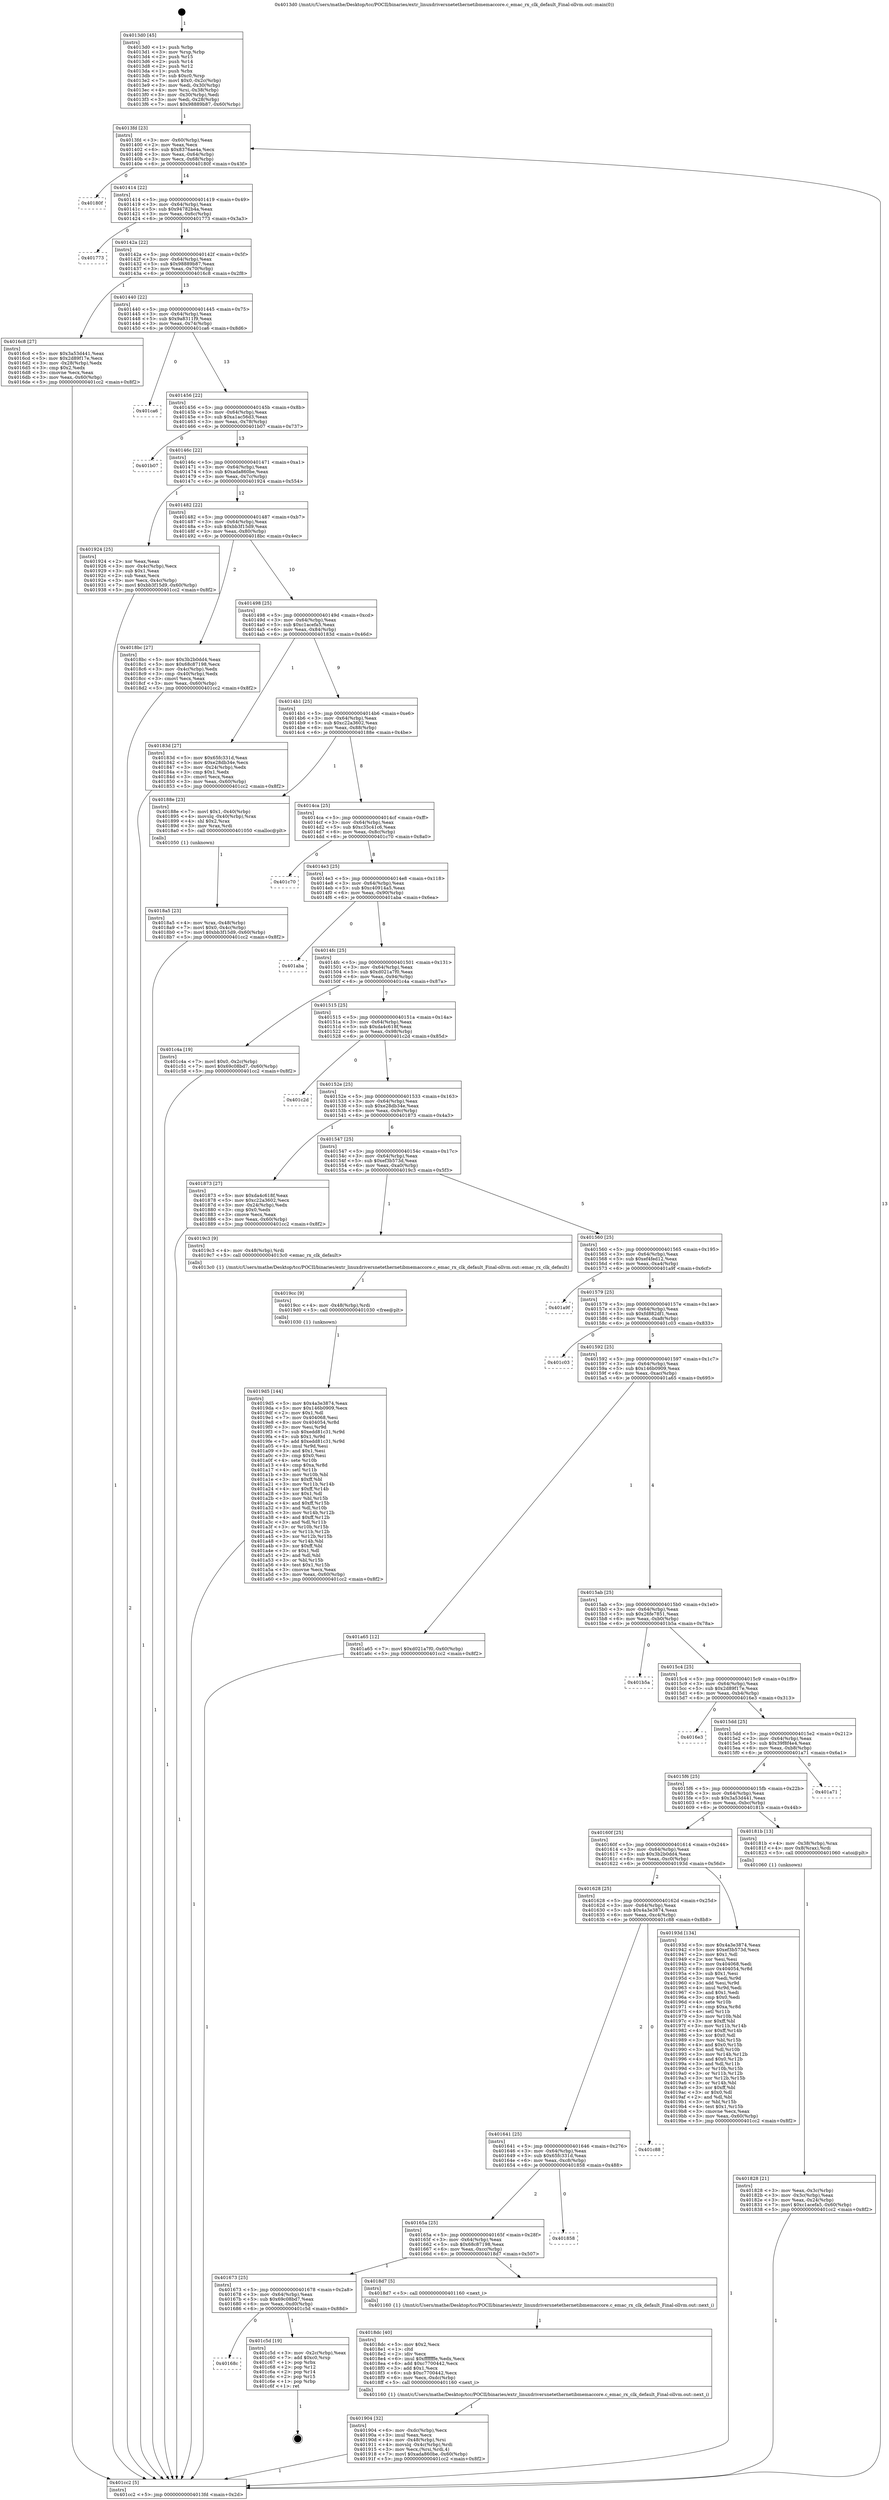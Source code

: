 digraph "0x4013d0" {
  label = "0x4013d0 (/mnt/c/Users/mathe/Desktop/tcc/POCII/binaries/extr_linuxdriversnetethernetibmemaccore.c_emac_rx_clk_default_Final-ollvm.out::main(0))"
  labelloc = "t"
  node[shape=record]

  Entry [label="",width=0.3,height=0.3,shape=circle,fillcolor=black,style=filled]
  "0x4013fd" [label="{
     0x4013fd [23]\l
     | [instrs]\l
     &nbsp;&nbsp;0x4013fd \<+3\>: mov -0x60(%rbp),%eax\l
     &nbsp;&nbsp;0x401400 \<+2\>: mov %eax,%ecx\l
     &nbsp;&nbsp;0x401402 \<+6\>: sub $0x8376ae4a,%ecx\l
     &nbsp;&nbsp;0x401408 \<+3\>: mov %eax,-0x64(%rbp)\l
     &nbsp;&nbsp;0x40140b \<+3\>: mov %ecx,-0x68(%rbp)\l
     &nbsp;&nbsp;0x40140e \<+6\>: je 000000000040180f \<main+0x43f\>\l
  }"]
  "0x40180f" [label="{
     0x40180f\l
  }", style=dashed]
  "0x401414" [label="{
     0x401414 [22]\l
     | [instrs]\l
     &nbsp;&nbsp;0x401414 \<+5\>: jmp 0000000000401419 \<main+0x49\>\l
     &nbsp;&nbsp;0x401419 \<+3\>: mov -0x64(%rbp),%eax\l
     &nbsp;&nbsp;0x40141c \<+5\>: sub $0x94782b4a,%eax\l
     &nbsp;&nbsp;0x401421 \<+3\>: mov %eax,-0x6c(%rbp)\l
     &nbsp;&nbsp;0x401424 \<+6\>: je 0000000000401773 \<main+0x3a3\>\l
  }"]
  Exit [label="",width=0.3,height=0.3,shape=circle,fillcolor=black,style=filled,peripheries=2]
  "0x401773" [label="{
     0x401773\l
  }", style=dashed]
  "0x40142a" [label="{
     0x40142a [22]\l
     | [instrs]\l
     &nbsp;&nbsp;0x40142a \<+5\>: jmp 000000000040142f \<main+0x5f\>\l
     &nbsp;&nbsp;0x40142f \<+3\>: mov -0x64(%rbp),%eax\l
     &nbsp;&nbsp;0x401432 \<+5\>: sub $0x98889b87,%eax\l
     &nbsp;&nbsp;0x401437 \<+3\>: mov %eax,-0x70(%rbp)\l
     &nbsp;&nbsp;0x40143a \<+6\>: je 00000000004016c8 \<main+0x2f8\>\l
  }"]
  "0x40168c" [label="{
     0x40168c\l
  }", style=dashed]
  "0x4016c8" [label="{
     0x4016c8 [27]\l
     | [instrs]\l
     &nbsp;&nbsp;0x4016c8 \<+5\>: mov $0x3a53d441,%eax\l
     &nbsp;&nbsp;0x4016cd \<+5\>: mov $0x2d89f17e,%ecx\l
     &nbsp;&nbsp;0x4016d2 \<+3\>: mov -0x28(%rbp),%edx\l
     &nbsp;&nbsp;0x4016d5 \<+3\>: cmp $0x2,%edx\l
     &nbsp;&nbsp;0x4016d8 \<+3\>: cmovne %ecx,%eax\l
     &nbsp;&nbsp;0x4016db \<+3\>: mov %eax,-0x60(%rbp)\l
     &nbsp;&nbsp;0x4016de \<+5\>: jmp 0000000000401cc2 \<main+0x8f2\>\l
  }"]
  "0x401440" [label="{
     0x401440 [22]\l
     | [instrs]\l
     &nbsp;&nbsp;0x401440 \<+5\>: jmp 0000000000401445 \<main+0x75\>\l
     &nbsp;&nbsp;0x401445 \<+3\>: mov -0x64(%rbp),%eax\l
     &nbsp;&nbsp;0x401448 \<+5\>: sub $0x9a8311f9,%eax\l
     &nbsp;&nbsp;0x40144d \<+3\>: mov %eax,-0x74(%rbp)\l
     &nbsp;&nbsp;0x401450 \<+6\>: je 0000000000401ca6 \<main+0x8d6\>\l
  }"]
  "0x401cc2" [label="{
     0x401cc2 [5]\l
     | [instrs]\l
     &nbsp;&nbsp;0x401cc2 \<+5\>: jmp 00000000004013fd \<main+0x2d\>\l
  }"]
  "0x4013d0" [label="{
     0x4013d0 [45]\l
     | [instrs]\l
     &nbsp;&nbsp;0x4013d0 \<+1\>: push %rbp\l
     &nbsp;&nbsp;0x4013d1 \<+3\>: mov %rsp,%rbp\l
     &nbsp;&nbsp;0x4013d4 \<+2\>: push %r15\l
     &nbsp;&nbsp;0x4013d6 \<+2\>: push %r14\l
     &nbsp;&nbsp;0x4013d8 \<+2\>: push %r12\l
     &nbsp;&nbsp;0x4013da \<+1\>: push %rbx\l
     &nbsp;&nbsp;0x4013db \<+7\>: sub $0xc0,%rsp\l
     &nbsp;&nbsp;0x4013e2 \<+7\>: movl $0x0,-0x2c(%rbp)\l
     &nbsp;&nbsp;0x4013e9 \<+3\>: mov %edi,-0x30(%rbp)\l
     &nbsp;&nbsp;0x4013ec \<+4\>: mov %rsi,-0x38(%rbp)\l
     &nbsp;&nbsp;0x4013f0 \<+3\>: mov -0x30(%rbp),%edi\l
     &nbsp;&nbsp;0x4013f3 \<+3\>: mov %edi,-0x28(%rbp)\l
     &nbsp;&nbsp;0x4013f6 \<+7\>: movl $0x98889b87,-0x60(%rbp)\l
  }"]
  "0x401c5d" [label="{
     0x401c5d [19]\l
     | [instrs]\l
     &nbsp;&nbsp;0x401c5d \<+3\>: mov -0x2c(%rbp),%eax\l
     &nbsp;&nbsp;0x401c60 \<+7\>: add $0xc0,%rsp\l
     &nbsp;&nbsp;0x401c67 \<+1\>: pop %rbx\l
     &nbsp;&nbsp;0x401c68 \<+2\>: pop %r12\l
     &nbsp;&nbsp;0x401c6a \<+2\>: pop %r14\l
     &nbsp;&nbsp;0x401c6c \<+2\>: pop %r15\l
     &nbsp;&nbsp;0x401c6e \<+1\>: pop %rbp\l
     &nbsp;&nbsp;0x401c6f \<+1\>: ret\l
  }"]
  "0x401ca6" [label="{
     0x401ca6\l
  }", style=dashed]
  "0x401456" [label="{
     0x401456 [22]\l
     | [instrs]\l
     &nbsp;&nbsp;0x401456 \<+5\>: jmp 000000000040145b \<main+0x8b\>\l
     &nbsp;&nbsp;0x40145b \<+3\>: mov -0x64(%rbp),%eax\l
     &nbsp;&nbsp;0x40145e \<+5\>: sub $0xa1ac56d3,%eax\l
     &nbsp;&nbsp;0x401463 \<+3\>: mov %eax,-0x78(%rbp)\l
     &nbsp;&nbsp;0x401466 \<+6\>: je 0000000000401b07 \<main+0x737\>\l
  }"]
  "0x4019d5" [label="{
     0x4019d5 [144]\l
     | [instrs]\l
     &nbsp;&nbsp;0x4019d5 \<+5\>: mov $0x4a3e3874,%eax\l
     &nbsp;&nbsp;0x4019da \<+5\>: mov $0x146b0909,%ecx\l
     &nbsp;&nbsp;0x4019df \<+2\>: mov $0x1,%dl\l
     &nbsp;&nbsp;0x4019e1 \<+7\>: mov 0x404068,%esi\l
     &nbsp;&nbsp;0x4019e8 \<+8\>: mov 0x404054,%r8d\l
     &nbsp;&nbsp;0x4019f0 \<+3\>: mov %esi,%r9d\l
     &nbsp;&nbsp;0x4019f3 \<+7\>: sub $0xedd81c31,%r9d\l
     &nbsp;&nbsp;0x4019fa \<+4\>: sub $0x1,%r9d\l
     &nbsp;&nbsp;0x4019fe \<+7\>: add $0xedd81c31,%r9d\l
     &nbsp;&nbsp;0x401a05 \<+4\>: imul %r9d,%esi\l
     &nbsp;&nbsp;0x401a09 \<+3\>: and $0x1,%esi\l
     &nbsp;&nbsp;0x401a0c \<+3\>: cmp $0x0,%esi\l
     &nbsp;&nbsp;0x401a0f \<+4\>: sete %r10b\l
     &nbsp;&nbsp;0x401a13 \<+4\>: cmp $0xa,%r8d\l
     &nbsp;&nbsp;0x401a17 \<+4\>: setl %r11b\l
     &nbsp;&nbsp;0x401a1b \<+3\>: mov %r10b,%bl\l
     &nbsp;&nbsp;0x401a1e \<+3\>: xor $0xff,%bl\l
     &nbsp;&nbsp;0x401a21 \<+3\>: mov %r11b,%r14b\l
     &nbsp;&nbsp;0x401a24 \<+4\>: xor $0xff,%r14b\l
     &nbsp;&nbsp;0x401a28 \<+3\>: xor $0x1,%dl\l
     &nbsp;&nbsp;0x401a2b \<+3\>: mov %bl,%r15b\l
     &nbsp;&nbsp;0x401a2e \<+4\>: and $0xff,%r15b\l
     &nbsp;&nbsp;0x401a32 \<+3\>: and %dl,%r10b\l
     &nbsp;&nbsp;0x401a35 \<+3\>: mov %r14b,%r12b\l
     &nbsp;&nbsp;0x401a38 \<+4\>: and $0xff,%r12b\l
     &nbsp;&nbsp;0x401a3c \<+3\>: and %dl,%r11b\l
     &nbsp;&nbsp;0x401a3f \<+3\>: or %r10b,%r15b\l
     &nbsp;&nbsp;0x401a42 \<+3\>: or %r11b,%r12b\l
     &nbsp;&nbsp;0x401a45 \<+3\>: xor %r12b,%r15b\l
     &nbsp;&nbsp;0x401a48 \<+3\>: or %r14b,%bl\l
     &nbsp;&nbsp;0x401a4b \<+3\>: xor $0xff,%bl\l
     &nbsp;&nbsp;0x401a4e \<+3\>: or $0x1,%dl\l
     &nbsp;&nbsp;0x401a51 \<+2\>: and %dl,%bl\l
     &nbsp;&nbsp;0x401a53 \<+3\>: or %bl,%r15b\l
     &nbsp;&nbsp;0x401a56 \<+4\>: test $0x1,%r15b\l
     &nbsp;&nbsp;0x401a5a \<+3\>: cmovne %ecx,%eax\l
     &nbsp;&nbsp;0x401a5d \<+3\>: mov %eax,-0x60(%rbp)\l
     &nbsp;&nbsp;0x401a60 \<+5\>: jmp 0000000000401cc2 \<main+0x8f2\>\l
  }"]
  "0x401b07" [label="{
     0x401b07\l
  }", style=dashed]
  "0x40146c" [label="{
     0x40146c [22]\l
     | [instrs]\l
     &nbsp;&nbsp;0x40146c \<+5\>: jmp 0000000000401471 \<main+0xa1\>\l
     &nbsp;&nbsp;0x401471 \<+3\>: mov -0x64(%rbp),%eax\l
     &nbsp;&nbsp;0x401474 \<+5\>: sub $0xada860be,%eax\l
     &nbsp;&nbsp;0x401479 \<+3\>: mov %eax,-0x7c(%rbp)\l
     &nbsp;&nbsp;0x40147c \<+6\>: je 0000000000401924 \<main+0x554\>\l
  }"]
  "0x4019cc" [label="{
     0x4019cc [9]\l
     | [instrs]\l
     &nbsp;&nbsp;0x4019cc \<+4\>: mov -0x48(%rbp),%rdi\l
     &nbsp;&nbsp;0x4019d0 \<+5\>: call 0000000000401030 \<free@plt\>\l
     | [calls]\l
     &nbsp;&nbsp;0x401030 \{1\} (unknown)\l
  }"]
  "0x401924" [label="{
     0x401924 [25]\l
     | [instrs]\l
     &nbsp;&nbsp;0x401924 \<+2\>: xor %eax,%eax\l
     &nbsp;&nbsp;0x401926 \<+3\>: mov -0x4c(%rbp),%ecx\l
     &nbsp;&nbsp;0x401929 \<+3\>: sub $0x1,%eax\l
     &nbsp;&nbsp;0x40192c \<+2\>: sub %eax,%ecx\l
     &nbsp;&nbsp;0x40192e \<+3\>: mov %ecx,-0x4c(%rbp)\l
     &nbsp;&nbsp;0x401931 \<+7\>: movl $0xbb3f15d9,-0x60(%rbp)\l
     &nbsp;&nbsp;0x401938 \<+5\>: jmp 0000000000401cc2 \<main+0x8f2\>\l
  }"]
  "0x401482" [label="{
     0x401482 [22]\l
     | [instrs]\l
     &nbsp;&nbsp;0x401482 \<+5\>: jmp 0000000000401487 \<main+0xb7\>\l
     &nbsp;&nbsp;0x401487 \<+3\>: mov -0x64(%rbp),%eax\l
     &nbsp;&nbsp;0x40148a \<+5\>: sub $0xbb3f15d9,%eax\l
     &nbsp;&nbsp;0x40148f \<+3\>: mov %eax,-0x80(%rbp)\l
     &nbsp;&nbsp;0x401492 \<+6\>: je 00000000004018bc \<main+0x4ec\>\l
  }"]
  "0x401904" [label="{
     0x401904 [32]\l
     | [instrs]\l
     &nbsp;&nbsp;0x401904 \<+6\>: mov -0xdc(%rbp),%ecx\l
     &nbsp;&nbsp;0x40190a \<+3\>: imul %eax,%ecx\l
     &nbsp;&nbsp;0x40190d \<+4\>: mov -0x48(%rbp),%rsi\l
     &nbsp;&nbsp;0x401911 \<+4\>: movslq -0x4c(%rbp),%rdi\l
     &nbsp;&nbsp;0x401915 \<+3\>: mov %ecx,(%rsi,%rdi,4)\l
     &nbsp;&nbsp;0x401918 \<+7\>: movl $0xada860be,-0x60(%rbp)\l
     &nbsp;&nbsp;0x40191f \<+5\>: jmp 0000000000401cc2 \<main+0x8f2\>\l
  }"]
  "0x4018bc" [label="{
     0x4018bc [27]\l
     | [instrs]\l
     &nbsp;&nbsp;0x4018bc \<+5\>: mov $0x3b2b0dd4,%eax\l
     &nbsp;&nbsp;0x4018c1 \<+5\>: mov $0x68c87198,%ecx\l
     &nbsp;&nbsp;0x4018c6 \<+3\>: mov -0x4c(%rbp),%edx\l
     &nbsp;&nbsp;0x4018c9 \<+3\>: cmp -0x40(%rbp),%edx\l
     &nbsp;&nbsp;0x4018cc \<+3\>: cmovl %ecx,%eax\l
     &nbsp;&nbsp;0x4018cf \<+3\>: mov %eax,-0x60(%rbp)\l
     &nbsp;&nbsp;0x4018d2 \<+5\>: jmp 0000000000401cc2 \<main+0x8f2\>\l
  }"]
  "0x401498" [label="{
     0x401498 [25]\l
     | [instrs]\l
     &nbsp;&nbsp;0x401498 \<+5\>: jmp 000000000040149d \<main+0xcd\>\l
     &nbsp;&nbsp;0x40149d \<+3\>: mov -0x64(%rbp),%eax\l
     &nbsp;&nbsp;0x4014a0 \<+5\>: sub $0xc1acefa5,%eax\l
     &nbsp;&nbsp;0x4014a5 \<+6\>: mov %eax,-0x84(%rbp)\l
     &nbsp;&nbsp;0x4014ab \<+6\>: je 000000000040183d \<main+0x46d\>\l
  }"]
  "0x4018dc" [label="{
     0x4018dc [40]\l
     | [instrs]\l
     &nbsp;&nbsp;0x4018dc \<+5\>: mov $0x2,%ecx\l
     &nbsp;&nbsp;0x4018e1 \<+1\>: cltd\l
     &nbsp;&nbsp;0x4018e2 \<+2\>: idiv %ecx\l
     &nbsp;&nbsp;0x4018e4 \<+6\>: imul $0xfffffffe,%edx,%ecx\l
     &nbsp;&nbsp;0x4018ea \<+6\>: add $0xc7700442,%ecx\l
     &nbsp;&nbsp;0x4018f0 \<+3\>: add $0x1,%ecx\l
     &nbsp;&nbsp;0x4018f3 \<+6\>: sub $0xc7700442,%ecx\l
     &nbsp;&nbsp;0x4018f9 \<+6\>: mov %ecx,-0xdc(%rbp)\l
     &nbsp;&nbsp;0x4018ff \<+5\>: call 0000000000401160 \<next_i\>\l
     | [calls]\l
     &nbsp;&nbsp;0x401160 \{1\} (/mnt/c/Users/mathe/Desktop/tcc/POCII/binaries/extr_linuxdriversnetethernetibmemaccore.c_emac_rx_clk_default_Final-ollvm.out::next_i)\l
  }"]
  "0x40183d" [label="{
     0x40183d [27]\l
     | [instrs]\l
     &nbsp;&nbsp;0x40183d \<+5\>: mov $0x65fc331d,%eax\l
     &nbsp;&nbsp;0x401842 \<+5\>: mov $0xe28db34e,%ecx\l
     &nbsp;&nbsp;0x401847 \<+3\>: mov -0x24(%rbp),%edx\l
     &nbsp;&nbsp;0x40184a \<+3\>: cmp $0x1,%edx\l
     &nbsp;&nbsp;0x40184d \<+3\>: cmovl %ecx,%eax\l
     &nbsp;&nbsp;0x401850 \<+3\>: mov %eax,-0x60(%rbp)\l
     &nbsp;&nbsp;0x401853 \<+5\>: jmp 0000000000401cc2 \<main+0x8f2\>\l
  }"]
  "0x4014b1" [label="{
     0x4014b1 [25]\l
     | [instrs]\l
     &nbsp;&nbsp;0x4014b1 \<+5\>: jmp 00000000004014b6 \<main+0xe6\>\l
     &nbsp;&nbsp;0x4014b6 \<+3\>: mov -0x64(%rbp),%eax\l
     &nbsp;&nbsp;0x4014b9 \<+5\>: sub $0xc22a3602,%eax\l
     &nbsp;&nbsp;0x4014be \<+6\>: mov %eax,-0x88(%rbp)\l
     &nbsp;&nbsp;0x4014c4 \<+6\>: je 000000000040188e \<main+0x4be\>\l
  }"]
  "0x401673" [label="{
     0x401673 [25]\l
     | [instrs]\l
     &nbsp;&nbsp;0x401673 \<+5\>: jmp 0000000000401678 \<main+0x2a8\>\l
     &nbsp;&nbsp;0x401678 \<+3\>: mov -0x64(%rbp),%eax\l
     &nbsp;&nbsp;0x40167b \<+5\>: sub $0x69c08bd7,%eax\l
     &nbsp;&nbsp;0x401680 \<+6\>: mov %eax,-0xd0(%rbp)\l
     &nbsp;&nbsp;0x401686 \<+6\>: je 0000000000401c5d \<main+0x88d\>\l
  }"]
  "0x40188e" [label="{
     0x40188e [23]\l
     | [instrs]\l
     &nbsp;&nbsp;0x40188e \<+7\>: movl $0x1,-0x40(%rbp)\l
     &nbsp;&nbsp;0x401895 \<+4\>: movslq -0x40(%rbp),%rax\l
     &nbsp;&nbsp;0x401899 \<+4\>: shl $0x2,%rax\l
     &nbsp;&nbsp;0x40189d \<+3\>: mov %rax,%rdi\l
     &nbsp;&nbsp;0x4018a0 \<+5\>: call 0000000000401050 \<malloc@plt\>\l
     | [calls]\l
     &nbsp;&nbsp;0x401050 \{1\} (unknown)\l
  }"]
  "0x4014ca" [label="{
     0x4014ca [25]\l
     | [instrs]\l
     &nbsp;&nbsp;0x4014ca \<+5\>: jmp 00000000004014cf \<main+0xff\>\l
     &nbsp;&nbsp;0x4014cf \<+3\>: mov -0x64(%rbp),%eax\l
     &nbsp;&nbsp;0x4014d2 \<+5\>: sub $0xc35c41c6,%eax\l
     &nbsp;&nbsp;0x4014d7 \<+6\>: mov %eax,-0x8c(%rbp)\l
     &nbsp;&nbsp;0x4014dd \<+6\>: je 0000000000401c70 \<main+0x8a0\>\l
  }"]
  "0x4018d7" [label="{
     0x4018d7 [5]\l
     | [instrs]\l
     &nbsp;&nbsp;0x4018d7 \<+5\>: call 0000000000401160 \<next_i\>\l
     | [calls]\l
     &nbsp;&nbsp;0x401160 \{1\} (/mnt/c/Users/mathe/Desktop/tcc/POCII/binaries/extr_linuxdriversnetethernetibmemaccore.c_emac_rx_clk_default_Final-ollvm.out::next_i)\l
  }"]
  "0x401c70" [label="{
     0x401c70\l
  }", style=dashed]
  "0x4014e3" [label="{
     0x4014e3 [25]\l
     | [instrs]\l
     &nbsp;&nbsp;0x4014e3 \<+5\>: jmp 00000000004014e8 \<main+0x118\>\l
     &nbsp;&nbsp;0x4014e8 \<+3\>: mov -0x64(%rbp),%eax\l
     &nbsp;&nbsp;0x4014eb \<+5\>: sub $0xc40914a5,%eax\l
     &nbsp;&nbsp;0x4014f0 \<+6\>: mov %eax,-0x90(%rbp)\l
     &nbsp;&nbsp;0x4014f6 \<+6\>: je 0000000000401aba \<main+0x6ea\>\l
  }"]
  "0x40165a" [label="{
     0x40165a [25]\l
     | [instrs]\l
     &nbsp;&nbsp;0x40165a \<+5\>: jmp 000000000040165f \<main+0x28f\>\l
     &nbsp;&nbsp;0x40165f \<+3\>: mov -0x64(%rbp),%eax\l
     &nbsp;&nbsp;0x401662 \<+5\>: sub $0x68c87198,%eax\l
     &nbsp;&nbsp;0x401667 \<+6\>: mov %eax,-0xcc(%rbp)\l
     &nbsp;&nbsp;0x40166d \<+6\>: je 00000000004018d7 \<main+0x507\>\l
  }"]
  "0x401aba" [label="{
     0x401aba\l
  }", style=dashed]
  "0x4014fc" [label="{
     0x4014fc [25]\l
     | [instrs]\l
     &nbsp;&nbsp;0x4014fc \<+5\>: jmp 0000000000401501 \<main+0x131\>\l
     &nbsp;&nbsp;0x401501 \<+3\>: mov -0x64(%rbp),%eax\l
     &nbsp;&nbsp;0x401504 \<+5\>: sub $0xd021a7f0,%eax\l
     &nbsp;&nbsp;0x401509 \<+6\>: mov %eax,-0x94(%rbp)\l
     &nbsp;&nbsp;0x40150f \<+6\>: je 0000000000401c4a \<main+0x87a\>\l
  }"]
  "0x401858" [label="{
     0x401858\l
  }", style=dashed]
  "0x401c4a" [label="{
     0x401c4a [19]\l
     | [instrs]\l
     &nbsp;&nbsp;0x401c4a \<+7\>: movl $0x0,-0x2c(%rbp)\l
     &nbsp;&nbsp;0x401c51 \<+7\>: movl $0x69c08bd7,-0x60(%rbp)\l
     &nbsp;&nbsp;0x401c58 \<+5\>: jmp 0000000000401cc2 \<main+0x8f2\>\l
  }"]
  "0x401515" [label="{
     0x401515 [25]\l
     | [instrs]\l
     &nbsp;&nbsp;0x401515 \<+5\>: jmp 000000000040151a \<main+0x14a\>\l
     &nbsp;&nbsp;0x40151a \<+3\>: mov -0x64(%rbp),%eax\l
     &nbsp;&nbsp;0x40151d \<+5\>: sub $0xda4c618f,%eax\l
     &nbsp;&nbsp;0x401522 \<+6\>: mov %eax,-0x98(%rbp)\l
     &nbsp;&nbsp;0x401528 \<+6\>: je 0000000000401c2d \<main+0x85d\>\l
  }"]
  "0x401641" [label="{
     0x401641 [25]\l
     | [instrs]\l
     &nbsp;&nbsp;0x401641 \<+5\>: jmp 0000000000401646 \<main+0x276\>\l
     &nbsp;&nbsp;0x401646 \<+3\>: mov -0x64(%rbp),%eax\l
     &nbsp;&nbsp;0x401649 \<+5\>: sub $0x65fc331d,%eax\l
     &nbsp;&nbsp;0x40164e \<+6\>: mov %eax,-0xc8(%rbp)\l
     &nbsp;&nbsp;0x401654 \<+6\>: je 0000000000401858 \<main+0x488\>\l
  }"]
  "0x401c2d" [label="{
     0x401c2d\l
  }", style=dashed]
  "0x40152e" [label="{
     0x40152e [25]\l
     | [instrs]\l
     &nbsp;&nbsp;0x40152e \<+5\>: jmp 0000000000401533 \<main+0x163\>\l
     &nbsp;&nbsp;0x401533 \<+3\>: mov -0x64(%rbp),%eax\l
     &nbsp;&nbsp;0x401536 \<+5\>: sub $0xe28db34e,%eax\l
     &nbsp;&nbsp;0x40153b \<+6\>: mov %eax,-0x9c(%rbp)\l
     &nbsp;&nbsp;0x401541 \<+6\>: je 0000000000401873 \<main+0x4a3\>\l
  }"]
  "0x401c88" [label="{
     0x401c88\l
  }", style=dashed]
  "0x401873" [label="{
     0x401873 [27]\l
     | [instrs]\l
     &nbsp;&nbsp;0x401873 \<+5\>: mov $0xda4c618f,%eax\l
     &nbsp;&nbsp;0x401878 \<+5\>: mov $0xc22a3602,%ecx\l
     &nbsp;&nbsp;0x40187d \<+3\>: mov -0x24(%rbp),%edx\l
     &nbsp;&nbsp;0x401880 \<+3\>: cmp $0x0,%edx\l
     &nbsp;&nbsp;0x401883 \<+3\>: cmove %ecx,%eax\l
     &nbsp;&nbsp;0x401886 \<+3\>: mov %eax,-0x60(%rbp)\l
     &nbsp;&nbsp;0x401889 \<+5\>: jmp 0000000000401cc2 \<main+0x8f2\>\l
  }"]
  "0x401547" [label="{
     0x401547 [25]\l
     | [instrs]\l
     &nbsp;&nbsp;0x401547 \<+5\>: jmp 000000000040154c \<main+0x17c\>\l
     &nbsp;&nbsp;0x40154c \<+3\>: mov -0x64(%rbp),%eax\l
     &nbsp;&nbsp;0x40154f \<+5\>: sub $0xef3b573d,%eax\l
     &nbsp;&nbsp;0x401554 \<+6\>: mov %eax,-0xa0(%rbp)\l
     &nbsp;&nbsp;0x40155a \<+6\>: je 00000000004019c3 \<main+0x5f3\>\l
  }"]
  "0x401628" [label="{
     0x401628 [25]\l
     | [instrs]\l
     &nbsp;&nbsp;0x401628 \<+5\>: jmp 000000000040162d \<main+0x25d\>\l
     &nbsp;&nbsp;0x40162d \<+3\>: mov -0x64(%rbp),%eax\l
     &nbsp;&nbsp;0x401630 \<+5\>: sub $0x4a3e3874,%eax\l
     &nbsp;&nbsp;0x401635 \<+6\>: mov %eax,-0xc4(%rbp)\l
     &nbsp;&nbsp;0x40163b \<+6\>: je 0000000000401c88 \<main+0x8b8\>\l
  }"]
  "0x4019c3" [label="{
     0x4019c3 [9]\l
     | [instrs]\l
     &nbsp;&nbsp;0x4019c3 \<+4\>: mov -0x48(%rbp),%rdi\l
     &nbsp;&nbsp;0x4019c7 \<+5\>: call 00000000004013c0 \<emac_rx_clk_default\>\l
     | [calls]\l
     &nbsp;&nbsp;0x4013c0 \{1\} (/mnt/c/Users/mathe/Desktop/tcc/POCII/binaries/extr_linuxdriversnetethernetibmemaccore.c_emac_rx_clk_default_Final-ollvm.out::emac_rx_clk_default)\l
  }"]
  "0x401560" [label="{
     0x401560 [25]\l
     | [instrs]\l
     &nbsp;&nbsp;0x401560 \<+5\>: jmp 0000000000401565 \<main+0x195\>\l
     &nbsp;&nbsp;0x401565 \<+3\>: mov -0x64(%rbp),%eax\l
     &nbsp;&nbsp;0x401568 \<+5\>: sub $0xef4fed12,%eax\l
     &nbsp;&nbsp;0x40156d \<+6\>: mov %eax,-0xa4(%rbp)\l
     &nbsp;&nbsp;0x401573 \<+6\>: je 0000000000401a9f \<main+0x6cf\>\l
  }"]
  "0x40193d" [label="{
     0x40193d [134]\l
     | [instrs]\l
     &nbsp;&nbsp;0x40193d \<+5\>: mov $0x4a3e3874,%eax\l
     &nbsp;&nbsp;0x401942 \<+5\>: mov $0xef3b573d,%ecx\l
     &nbsp;&nbsp;0x401947 \<+2\>: mov $0x1,%dl\l
     &nbsp;&nbsp;0x401949 \<+2\>: xor %esi,%esi\l
     &nbsp;&nbsp;0x40194b \<+7\>: mov 0x404068,%edi\l
     &nbsp;&nbsp;0x401952 \<+8\>: mov 0x404054,%r8d\l
     &nbsp;&nbsp;0x40195a \<+3\>: sub $0x1,%esi\l
     &nbsp;&nbsp;0x40195d \<+3\>: mov %edi,%r9d\l
     &nbsp;&nbsp;0x401960 \<+3\>: add %esi,%r9d\l
     &nbsp;&nbsp;0x401963 \<+4\>: imul %r9d,%edi\l
     &nbsp;&nbsp;0x401967 \<+3\>: and $0x1,%edi\l
     &nbsp;&nbsp;0x40196a \<+3\>: cmp $0x0,%edi\l
     &nbsp;&nbsp;0x40196d \<+4\>: sete %r10b\l
     &nbsp;&nbsp;0x401971 \<+4\>: cmp $0xa,%r8d\l
     &nbsp;&nbsp;0x401975 \<+4\>: setl %r11b\l
     &nbsp;&nbsp;0x401979 \<+3\>: mov %r10b,%bl\l
     &nbsp;&nbsp;0x40197c \<+3\>: xor $0xff,%bl\l
     &nbsp;&nbsp;0x40197f \<+3\>: mov %r11b,%r14b\l
     &nbsp;&nbsp;0x401982 \<+4\>: xor $0xff,%r14b\l
     &nbsp;&nbsp;0x401986 \<+3\>: xor $0x0,%dl\l
     &nbsp;&nbsp;0x401989 \<+3\>: mov %bl,%r15b\l
     &nbsp;&nbsp;0x40198c \<+4\>: and $0x0,%r15b\l
     &nbsp;&nbsp;0x401990 \<+3\>: and %dl,%r10b\l
     &nbsp;&nbsp;0x401993 \<+3\>: mov %r14b,%r12b\l
     &nbsp;&nbsp;0x401996 \<+4\>: and $0x0,%r12b\l
     &nbsp;&nbsp;0x40199a \<+3\>: and %dl,%r11b\l
     &nbsp;&nbsp;0x40199d \<+3\>: or %r10b,%r15b\l
     &nbsp;&nbsp;0x4019a0 \<+3\>: or %r11b,%r12b\l
     &nbsp;&nbsp;0x4019a3 \<+3\>: xor %r12b,%r15b\l
     &nbsp;&nbsp;0x4019a6 \<+3\>: or %r14b,%bl\l
     &nbsp;&nbsp;0x4019a9 \<+3\>: xor $0xff,%bl\l
     &nbsp;&nbsp;0x4019ac \<+3\>: or $0x0,%dl\l
     &nbsp;&nbsp;0x4019af \<+2\>: and %dl,%bl\l
     &nbsp;&nbsp;0x4019b1 \<+3\>: or %bl,%r15b\l
     &nbsp;&nbsp;0x4019b4 \<+4\>: test $0x1,%r15b\l
     &nbsp;&nbsp;0x4019b8 \<+3\>: cmovne %ecx,%eax\l
     &nbsp;&nbsp;0x4019bb \<+3\>: mov %eax,-0x60(%rbp)\l
     &nbsp;&nbsp;0x4019be \<+5\>: jmp 0000000000401cc2 \<main+0x8f2\>\l
  }"]
  "0x401a9f" [label="{
     0x401a9f\l
  }", style=dashed]
  "0x401579" [label="{
     0x401579 [25]\l
     | [instrs]\l
     &nbsp;&nbsp;0x401579 \<+5\>: jmp 000000000040157e \<main+0x1ae\>\l
     &nbsp;&nbsp;0x40157e \<+3\>: mov -0x64(%rbp),%eax\l
     &nbsp;&nbsp;0x401581 \<+5\>: sub $0xfd882df1,%eax\l
     &nbsp;&nbsp;0x401586 \<+6\>: mov %eax,-0xa8(%rbp)\l
     &nbsp;&nbsp;0x40158c \<+6\>: je 0000000000401c03 \<main+0x833\>\l
  }"]
  "0x4018a5" [label="{
     0x4018a5 [23]\l
     | [instrs]\l
     &nbsp;&nbsp;0x4018a5 \<+4\>: mov %rax,-0x48(%rbp)\l
     &nbsp;&nbsp;0x4018a9 \<+7\>: movl $0x0,-0x4c(%rbp)\l
     &nbsp;&nbsp;0x4018b0 \<+7\>: movl $0xbb3f15d9,-0x60(%rbp)\l
     &nbsp;&nbsp;0x4018b7 \<+5\>: jmp 0000000000401cc2 \<main+0x8f2\>\l
  }"]
  "0x401c03" [label="{
     0x401c03\l
  }", style=dashed]
  "0x401592" [label="{
     0x401592 [25]\l
     | [instrs]\l
     &nbsp;&nbsp;0x401592 \<+5\>: jmp 0000000000401597 \<main+0x1c7\>\l
     &nbsp;&nbsp;0x401597 \<+3\>: mov -0x64(%rbp),%eax\l
     &nbsp;&nbsp;0x40159a \<+5\>: sub $0x146b0909,%eax\l
     &nbsp;&nbsp;0x40159f \<+6\>: mov %eax,-0xac(%rbp)\l
     &nbsp;&nbsp;0x4015a5 \<+6\>: je 0000000000401a65 \<main+0x695\>\l
  }"]
  "0x401828" [label="{
     0x401828 [21]\l
     | [instrs]\l
     &nbsp;&nbsp;0x401828 \<+3\>: mov %eax,-0x3c(%rbp)\l
     &nbsp;&nbsp;0x40182b \<+3\>: mov -0x3c(%rbp),%eax\l
     &nbsp;&nbsp;0x40182e \<+3\>: mov %eax,-0x24(%rbp)\l
     &nbsp;&nbsp;0x401831 \<+7\>: movl $0xc1acefa5,-0x60(%rbp)\l
     &nbsp;&nbsp;0x401838 \<+5\>: jmp 0000000000401cc2 \<main+0x8f2\>\l
  }"]
  "0x401a65" [label="{
     0x401a65 [12]\l
     | [instrs]\l
     &nbsp;&nbsp;0x401a65 \<+7\>: movl $0xd021a7f0,-0x60(%rbp)\l
     &nbsp;&nbsp;0x401a6c \<+5\>: jmp 0000000000401cc2 \<main+0x8f2\>\l
  }"]
  "0x4015ab" [label="{
     0x4015ab [25]\l
     | [instrs]\l
     &nbsp;&nbsp;0x4015ab \<+5\>: jmp 00000000004015b0 \<main+0x1e0\>\l
     &nbsp;&nbsp;0x4015b0 \<+3\>: mov -0x64(%rbp),%eax\l
     &nbsp;&nbsp;0x4015b3 \<+5\>: sub $0x26fe7851,%eax\l
     &nbsp;&nbsp;0x4015b8 \<+6\>: mov %eax,-0xb0(%rbp)\l
     &nbsp;&nbsp;0x4015be \<+6\>: je 0000000000401b5a \<main+0x78a\>\l
  }"]
  "0x40160f" [label="{
     0x40160f [25]\l
     | [instrs]\l
     &nbsp;&nbsp;0x40160f \<+5\>: jmp 0000000000401614 \<main+0x244\>\l
     &nbsp;&nbsp;0x401614 \<+3\>: mov -0x64(%rbp),%eax\l
     &nbsp;&nbsp;0x401617 \<+5\>: sub $0x3b2b0dd4,%eax\l
     &nbsp;&nbsp;0x40161c \<+6\>: mov %eax,-0xc0(%rbp)\l
     &nbsp;&nbsp;0x401622 \<+6\>: je 000000000040193d \<main+0x56d\>\l
  }"]
  "0x401b5a" [label="{
     0x401b5a\l
  }", style=dashed]
  "0x4015c4" [label="{
     0x4015c4 [25]\l
     | [instrs]\l
     &nbsp;&nbsp;0x4015c4 \<+5\>: jmp 00000000004015c9 \<main+0x1f9\>\l
     &nbsp;&nbsp;0x4015c9 \<+3\>: mov -0x64(%rbp),%eax\l
     &nbsp;&nbsp;0x4015cc \<+5\>: sub $0x2d89f17e,%eax\l
     &nbsp;&nbsp;0x4015d1 \<+6\>: mov %eax,-0xb4(%rbp)\l
     &nbsp;&nbsp;0x4015d7 \<+6\>: je 00000000004016e3 \<main+0x313\>\l
  }"]
  "0x40181b" [label="{
     0x40181b [13]\l
     | [instrs]\l
     &nbsp;&nbsp;0x40181b \<+4\>: mov -0x38(%rbp),%rax\l
     &nbsp;&nbsp;0x40181f \<+4\>: mov 0x8(%rax),%rdi\l
     &nbsp;&nbsp;0x401823 \<+5\>: call 0000000000401060 \<atoi@plt\>\l
     | [calls]\l
     &nbsp;&nbsp;0x401060 \{1\} (unknown)\l
  }"]
  "0x4016e3" [label="{
     0x4016e3\l
  }", style=dashed]
  "0x4015dd" [label="{
     0x4015dd [25]\l
     | [instrs]\l
     &nbsp;&nbsp;0x4015dd \<+5\>: jmp 00000000004015e2 \<main+0x212\>\l
     &nbsp;&nbsp;0x4015e2 \<+3\>: mov -0x64(%rbp),%eax\l
     &nbsp;&nbsp;0x4015e5 \<+5\>: sub $0x39f8f4e4,%eax\l
     &nbsp;&nbsp;0x4015ea \<+6\>: mov %eax,-0xb8(%rbp)\l
     &nbsp;&nbsp;0x4015f0 \<+6\>: je 0000000000401a71 \<main+0x6a1\>\l
  }"]
  "0x4015f6" [label="{
     0x4015f6 [25]\l
     | [instrs]\l
     &nbsp;&nbsp;0x4015f6 \<+5\>: jmp 00000000004015fb \<main+0x22b\>\l
     &nbsp;&nbsp;0x4015fb \<+3\>: mov -0x64(%rbp),%eax\l
     &nbsp;&nbsp;0x4015fe \<+5\>: sub $0x3a53d441,%eax\l
     &nbsp;&nbsp;0x401603 \<+6\>: mov %eax,-0xbc(%rbp)\l
     &nbsp;&nbsp;0x401609 \<+6\>: je 000000000040181b \<main+0x44b\>\l
  }"]
  "0x401a71" [label="{
     0x401a71\l
  }", style=dashed]
  Entry -> "0x4013d0" [label=" 1"]
  "0x4013fd" -> "0x40180f" [label=" 0"]
  "0x4013fd" -> "0x401414" [label=" 14"]
  "0x401c5d" -> Exit [label=" 1"]
  "0x401414" -> "0x401773" [label=" 0"]
  "0x401414" -> "0x40142a" [label=" 14"]
  "0x401673" -> "0x40168c" [label=" 0"]
  "0x40142a" -> "0x4016c8" [label=" 1"]
  "0x40142a" -> "0x401440" [label=" 13"]
  "0x4016c8" -> "0x401cc2" [label=" 1"]
  "0x4013d0" -> "0x4013fd" [label=" 1"]
  "0x401cc2" -> "0x4013fd" [label=" 13"]
  "0x401673" -> "0x401c5d" [label=" 1"]
  "0x401440" -> "0x401ca6" [label=" 0"]
  "0x401440" -> "0x401456" [label=" 13"]
  "0x401c4a" -> "0x401cc2" [label=" 1"]
  "0x401456" -> "0x401b07" [label=" 0"]
  "0x401456" -> "0x40146c" [label=" 13"]
  "0x401a65" -> "0x401cc2" [label=" 1"]
  "0x40146c" -> "0x401924" [label=" 1"]
  "0x40146c" -> "0x401482" [label=" 12"]
  "0x4019d5" -> "0x401cc2" [label=" 1"]
  "0x401482" -> "0x4018bc" [label=" 2"]
  "0x401482" -> "0x401498" [label=" 10"]
  "0x4019cc" -> "0x4019d5" [label=" 1"]
  "0x401498" -> "0x40183d" [label=" 1"]
  "0x401498" -> "0x4014b1" [label=" 9"]
  "0x4019c3" -> "0x4019cc" [label=" 1"]
  "0x4014b1" -> "0x40188e" [label=" 1"]
  "0x4014b1" -> "0x4014ca" [label=" 8"]
  "0x40193d" -> "0x401cc2" [label=" 1"]
  "0x4014ca" -> "0x401c70" [label=" 0"]
  "0x4014ca" -> "0x4014e3" [label=" 8"]
  "0x401924" -> "0x401cc2" [label=" 1"]
  "0x4014e3" -> "0x401aba" [label=" 0"]
  "0x4014e3" -> "0x4014fc" [label=" 8"]
  "0x4018dc" -> "0x401904" [label=" 1"]
  "0x4014fc" -> "0x401c4a" [label=" 1"]
  "0x4014fc" -> "0x401515" [label=" 7"]
  "0x4018d7" -> "0x4018dc" [label=" 1"]
  "0x401515" -> "0x401c2d" [label=" 0"]
  "0x401515" -> "0x40152e" [label=" 7"]
  "0x40165a" -> "0x4018d7" [label=" 1"]
  "0x40152e" -> "0x401873" [label=" 1"]
  "0x40152e" -> "0x401547" [label=" 6"]
  "0x401904" -> "0x401cc2" [label=" 1"]
  "0x401547" -> "0x4019c3" [label=" 1"]
  "0x401547" -> "0x401560" [label=" 5"]
  "0x401641" -> "0x401858" [label=" 0"]
  "0x401560" -> "0x401a9f" [label=" 0"]
  "0x401560" -> "0x401579" [label=" 5"]
  "0x40165a" -> "0x401673" [label=" 1"]
  "0x401579" -> "0x401c03" [label=" 0"]
  "0x401579" -> "0x401592" [label=" 5"]
  "0x401628" -> "0x401c88" [label=" 0"]
  "0x401592" -> "0x401a65" [label=" 1"]
  "0x401592" -> "0x4015ab" [label=" 4"]
  "0x401641" -> "0x40165a" [label=" 2"]
  "0x4015ab" -> "0x401b5a" [label=" 0"]
  "0x4015ab" -> "0x4015c4" [label=" 4"]
  "0x40160f" -> "0x401628" [label=" 2"]
  "0x4015c4" -> "0x4016e3" [label=" 0"]
  "0x4015c4" -> "0x4015dd" [label=" 4"]
  "0x40160f" -> "0x40193d" [label=" 1"]
  "0x4015dd" -> "0x401a71" [label=" 0"]
  "0x4015dd" -> "0x4015f6" [label=" 4"]
  "0x401628" -> "0x401641" [label=" 2"]
  "0x4015f6" -> "0x40181b" [label=" 1"]
  "0x4015f6" -> "0x40160f" [label=" 3"]
  "0x40181b" -> "0x401828" [label=" 1"]
  "0x401828" -> "0x401cc2" [label=" 1"]
  "0x40183d" -> "0x401cc2" [label=" 1"]
  "0x401873" -> "0x401cc2" [label=" 1"]
  "0x40188e" -> "0x4018a5" [label=" 1"]
  "0x4018a5" -> "0x401cc2" [label=" 1"]
  "0x4018bc" -> "0x401cc2" [label=" 2"]
}
